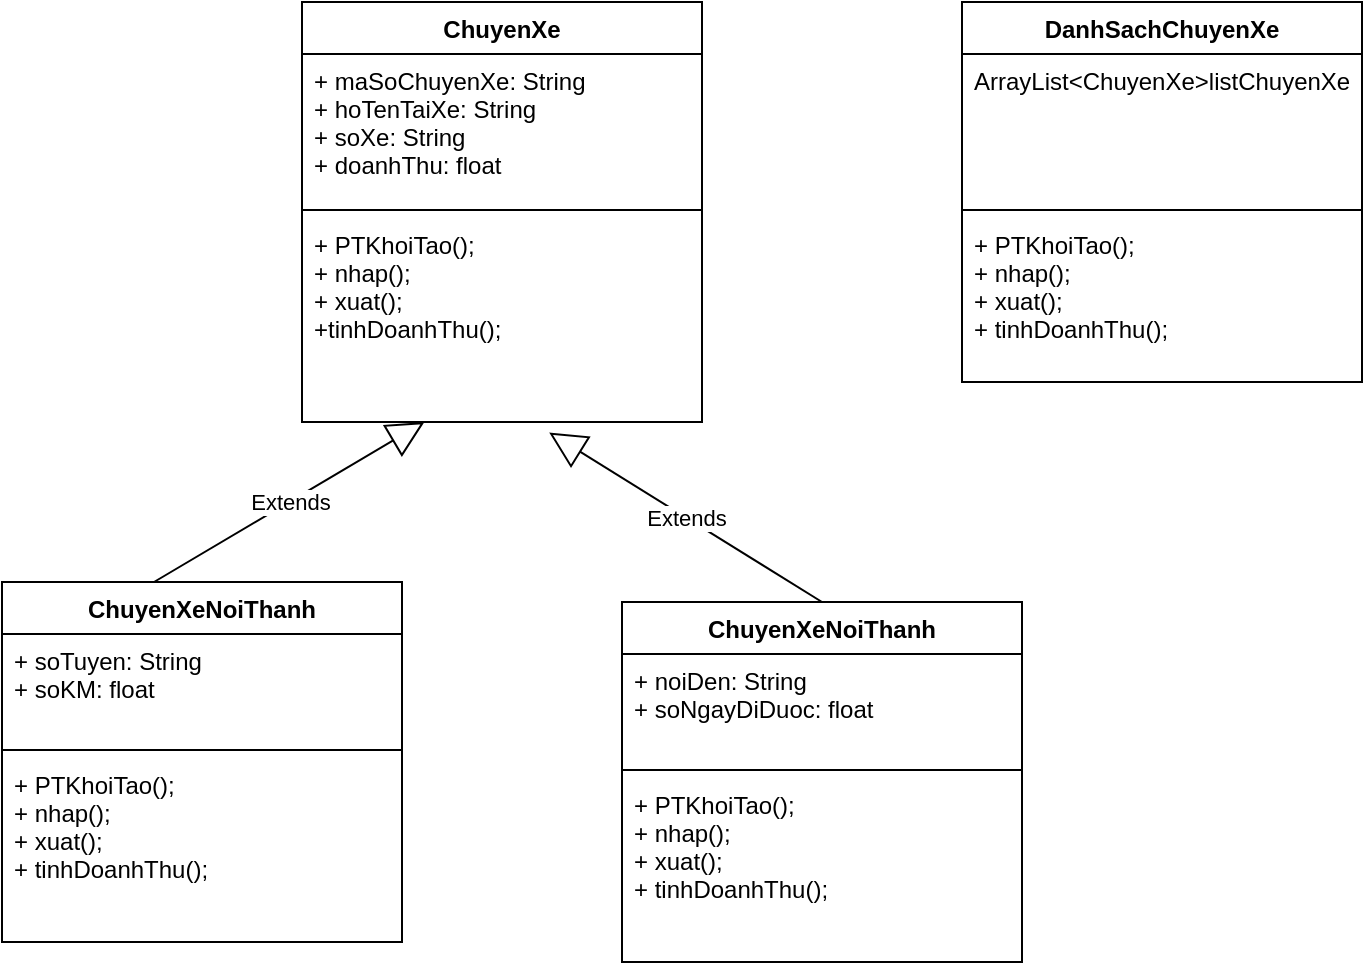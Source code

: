<mxfile version="14.4.8" type="github">
  <diagram id="Kbty9-9k9j6Ohm-Q7wvg" name="Page-1">
    <mxGraphModel dx="1038" dy="1701" grid="1" gridSize="10" guides="1" tooltips="1" connect="1" arrows="1" fold="1" page="1" pageScale="1" pageWidth="827" pageHeight="1169" math="0" shadow="0">
      <root>
        <mxCell id="0" />
        <mxCell id="1" parent="0" />
        <mxCell id="ufT467k5BJgsPg_nJbK8-1" value="ChuyenXe" style="swimlane;fontStyle=1;align=center;verticalAlign=top;childLayout=stackLayout;horizontal=1;startSize=26;horizontalStack=0;resizeParent=1;resizeParentMax=0;resizeLast=0;collapsible=1;marginBottom=0;" vertex="1" parent="1">
          <mxGeometry x="180" y="-60" width="200" height="210" as="geometry" />
        </mxCell>
        <mxCell id="ufT467k5BJgsPg_nJbK8-2" value="+ maSoChuyenXe: String&#xa;+ hoTenTaiXe: String&#xa;+ soXe: String&#xa;+ doanhThu: float&#xa;" style="text;strokeColor=none;fillColor=none;align=left;verticalAlign=top;spacingLeft=4;spacingRight=4;overflow=hidden;rotatable=0;points=[[0,0.5],[1,0.5]];portConstraint=eastwest;" vertex="1" parent="ufT467k5BJgsPg_nJbK8-1">
          <mxGeometry y="26" width="200" height="74" as="geometry" />
        </mxCell>
        <mxCell id="ufT467k5BJgsPg_nJbK8-3" value="" style="line;strokeWidth=1;fillColor=none;align=left;verticalAlign=middle;spacingTop=-1;spacingLeft=3;spacingRight=3;rotatable=0;labelPosition=right;points=[];portConstraint=eastwest;" vertex="1" parent="ufT467k5BJgsPg_nJbK8-1">
          <mxGeometry y="100" width="200" height="8" as="geometry" />
        </mxCell>
        <mxCell id="ufT467k5BJgsPg_nJbK8-4" value="+ PTKhoiTao();&#xa;+ nhap();&#xa;+ xuat();&#xa;+tinhDoanhThu();" style="text;strokeColor=none;fillColor=none;align=left;verticalAlign=top;spacingLeft=4;spacingRight=4;overflow=hidden;rotatable=0;points=[[0,0.5],[1,0.5]];portConstraint=eastwest;" vertex="1" parent="ufT467k5BJgsPg_nJbK8-1">
          <mxGeometry y="108" width="200" height="102" as="geometry" />
        </mxCell>
        <mxCell id="ufT467k5BJgsPg_nJbK8-5" value="ChuyenXeNoiThanh" style="swimlane;fontStyle=1;align=center;verticalAlign=top;childLayout=stackLayout;horizontal=1;startSize=26;horizontalStack=0;resizeParent=1;resizeParentMax=0;resizeLast=0;collapsible=1;marginBottom=0;" vertex="1" parent="1">
          <mxGeometry x="30" y="230" width="200" height="180" as="geometry" />
        </mxCell>
        <mxCell id="ufT467k5BJgsPg_nJbK8-6" value="+ soTuyen: String&#xa;+ soKM: float" style="text;strokeColor=none;fillColor=none;align=left;verticalAlign=top;spacingLeft=4;spacingRight=4;overflow=hidden;rotatable=0;points=[[0,0.5],[1,0.5]];portConstraint=eastwest;" vertex="1" parent="ufT467k5BJgsPg_nJbK8-5">
          <mxGeometry y="26" width="200" height="54" as="geometry" />
        </mxCell>
        <mxCell id="ufT467k5BJgsPg_nJbK8-7" value="" style="line;strokeWidth=1;fillColor=none;align=left;verticalAlign=middle;spacingTop=-1;spacingLeft=3;spacingRight=3;rotatable=0;labelPosition=right;points=[];portConstraint=eastwest;" vertex="1" parent="ufT467k5BJgsPg_nJbK8-5">
          <mxGeometry y="80" width="200" height="8" as="geometry" />
        </mxCell>
        <mxCell id="ufT467k5BJgsPg_nJbK8-8" value="+ PTKhoiTao();&#xa;+ nhap();&#xa;+ xuat();&#xa;+ tinhDoanhThu();" style="text;strokeColor=none;fillColor=none;align=left;verticalAlign=top;spacingLeft=4;spacingRight=4;overflow=hidden;rotatable=0;points=[[0,0.5],[1,0.5]];portConstraint=eastwest;" vertex="1" parent="ufT467k5BJgsPg_nJbK8-5">
          <mxGeometry y="88" width="200" height="92" as="geometry" />
        </mxCell>
        <mxCell id="ufT467k5BJgsPg_nJbK8-9" value="ChuyenXeNoiThanh" style="swimlane;fontStyle=1;align=center;verticalAlign=top;childLayout=stackLayout;horizontal=1;startSize=26;horizontalStack=0;resizeParent=1;resizeParentMax=0;resizeLast=0;collapsible=1;marginBottom=0;" vertex="1" parent="1">
          <mxGeometry x="340" y="240" width="200" height="180" as="geometry" />
        </mxCell>
        <mxCell id="ufT467k5BJgsPg_nJbK8-10" value="+ noiDen: String&#xa;+ soNgayDiDuoc: float" style="text;strokeColor=none;fillColor=none;align=left;verticalAlign=top;spacingLeft=4;spacingRight=4;overflow=hidden;rotatable=0;points=[[0,0.5],[1,0.5]];portConstraint=eastwest;" vertex="1" parent="ufT467k5BJgsPg_nJbK8-9">
          <mxGeometry y="26" width="200" height="54" as="geometry" />
        </mxCell>
        <mxCell id="ufT467k5BJgsPg_nJbK8-11" value="" style="line;strokeWidth=1;fillColor=none;align=left;verticalAlign=middle;spacingTop=-1;spacingLeft=3;spacingRight=3;rotatable=0;labelPosition=right;points=[];portConstraint=eastwest;" vertex="1" parent="ufT467k5BJgsPg_nJbK8-9">
          <mxGeometry y="80" width="200" height="8" as="geometry" />
        </mxCell>
        <mxCell id="ufT467k5BJgsPg_nJbK8-12" value="+ PTKhoiTao();&#xa;+ nhap();&#xa;+ xuat();&#xa;+ tinhDoanhThu();" style="text;strokeColor=none;fillColor=none;align=left;verticalAlign=top;spacingLeft=4;spacingRight=4;overflow=hidden;rotatable=0;points=[[0,0.5],[1,0.5]];portConstraint=eastwest;" vertex="1" parent="ufT467k5BJgsPg_nJbK8-9">
          <mxGeometry y="88" width="200" height="92" as="geometry" />
        </mxCell>
        <mxCell id="ufT467k5BJgsPg_nJbK8-14" value="Extends" style="endArrow=block;endSize=16;endFill=0;html=1;entryX=0.306;entryY=1;entryDx=0;entryDy=0;entryPerimeter=0;" edge="1" parent="1" target="ufT467k5BJgsPg_nJbK8-4">
          <mxGeometry width="160" relative="1" as="geometry">
            <mxPoint x="106" y="230" as="sourcePoint" />
            <mxPoint x="240" y="160" as="targetPoint" />
          </mxGeometry>
        </mxCell>
        <mxCell id="ufT467k5BJgsPg_nJbK8-15" value="Extends" style="endArrow=block;endSize=16;endFill=0;html=1;entryX=0.618;entryY=1.052;entryDx=0;entryDy=0;entryPerimeter=0;exitX=0.5;exitY=0;exitDx=0;exitDy=0;" edge="1" parent="1" source="ufT467k5BJgsPg_nJbK8-9" target="ufT467k5BJgsPg_nJbK8-4">
          <mxGeometry width="160" relative="1" as="geometry">
            <mxPoint x="455" y="290" as="sourcePoint" />
            <mxPoint x="314" y="230" as="targetPoint" />
          </mxGeometry>
        </mxCell>
        <mxCell id="ufT467k5BJgsPg_nJbK8-16" value="DanhSachChuyenXe" style="swimlane;fontStyle=1;align=center;verticalAlign=top;childLayout=stackLayout;horizontal=1;startSize=26;horizontalStack=0;resizeParent=1;resizeParentMax=0;resizeLast=0;collapsible=1;marginBottom=0;" vertex="1" parent="1">
          <mxGeometry x="510" y="-60" width="200" height="190" as="geometry" />
        </mxCell>
        <mxCell id="ufT467k5BJgsPg_nJbK8-17" value="ArrayList&lt;ChuyenXe&gt;listChuyenXe" style="text;strokeColor=none;fillColor=none;align=left;verticalAlign=top;spacingLeft=4;spacingRight=4;overflow=hidden;rotatable=0;points=[[0,0.5],[1,0.5]];portConstraint=eastwest;" vertex="1" parent="ufT467k5BJgsPg_nJbK8-16">
          <mxGeometry y="26" width="200" height="74" as="geometry" />
        </mxCell>
        <mxCell id="ufT467k5BJgsPg_nJbK8-18" value="" style="line;strokeWidth=1;fillColor=none;align=left;verticalAlign=middle;spacingTop=-1;spacingLeft=3;spacingRight=3;rotatable=0;labelPosition=right;points=[];portConstraint=eastwest;" vertex="1" parent="ufT467k5BJgsPg_nJbK8-16">
          <mxGeometry y="100" width="200" height="8" as="geometry" />
        </mxCell>
        <mxCell id="ufT467k5BJgsPg_nJbK8-19" value="+ PTKhoiTao();&#xa;+ nhap();&#xa;+ xuat();&#xa;+ tinhDoanhThu();" style="text;strokeColor=none;fillColor=none;align=left;verticalAlign=top;spacingLeft=4;spacingRight=4;overflow=hidden;rotatable=0;points=[[0,0.5],[1,0.5]];portConstraint=eastwest;" vertex="1" parent="ufT467k5BJgsPg_nJbK8-16">
          <mxGeometry y="108" width="200" height="82" as="geometry" />
        </mxCell>
      </root>
    </mxGraphModel>
  </diagram>
</mxfile>
